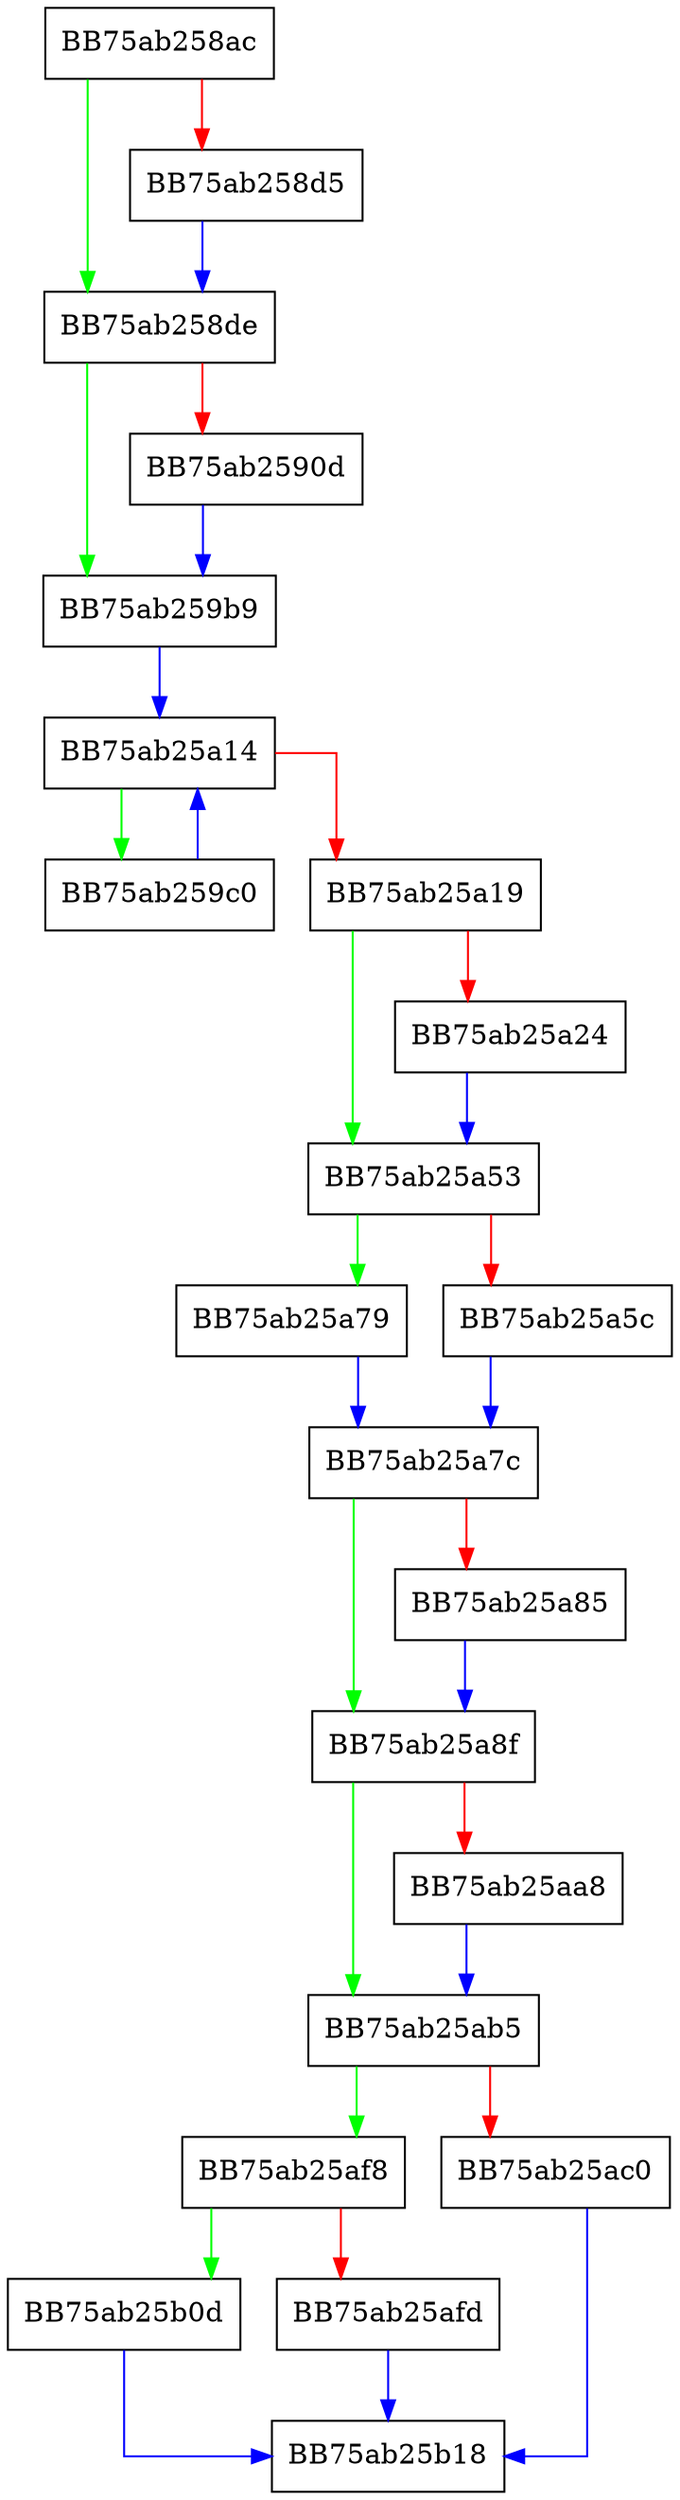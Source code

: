 digraph to_chars {
  node [shape="box"];
  graph [splines=ortho];
  BB75ab258ac -> BB75ab258de [color="green"];
  BB75ab258ac -> BB75ab258d5 [color="red"];
  BB75ab258d5 -> BB75ab258de [color="blue"];
  BB75ab258de -> BB75ab259b9 [color="green"];
  BB75ab258de -> BB75ab2590d [color="red"];
  BB75ab2590d -> BB75ab259b9 [color="blue"];
  BB75ab259b9 -> BB75ab25a14 [color="blue"];
  BB75ab259c0 -> BB75ab25a14 [color="blue"];
  BB75ab25a14 -> BB75ab259c0 [color="green"];
  BB75ab25a14 -> BB75ab25a19 [color="red"];
  BB75ab25a19 -> BB75ab25a53 [color="green"];
  BB75ab25a19 -> BB75ab25a24 [color="red"];
  BB75ab25a24 -> BB75ab25a53 [color="blue"];
  BB75ab25a53 -> BB75ab25a79 [color="green"];
  BB75ab25a53 -> BB75ab25a5c [color="red"];
  BB75ab25a5c -> BB75ab25a7c [color="blue"];
  BB75ab25a79 -> BB75ab25a7c [color="blue"];
  BB75ab25a7c -> BB75ab25a8f [color="green"];
  BB75ab25a7c -> BB75ab25a85 [color="red"];
  BB75ab25a85 -> BB75ab25a8f [color="blue"];
  BB75ab25a8f -> BB75ab25ab5 [color="green"];
  BB75ab25a8f -> BB75ab25aa8 [color="red"];
  BB75ab25aa8 -> BB75ab25ab5 [color="blue"];
  BB75ab25ab5 -> BB75ab25af8 [color="green"];
  BB75ab25ab5 -> BB75ab25ac0 [color="red"];
  BB75ab25ac0 -> BB75ab25b18 [color="blue"];
  BB75ab25af8 -> BB75ab25b0d [color="green"];
  BB75ab25af8 -> BB75ab25afd [color="red"];
  BB75ab25afd -> BB75ab25b18 [color="blue"];
  BB75ab25b0d -> BB75ab25b18 [color="blue"];
}